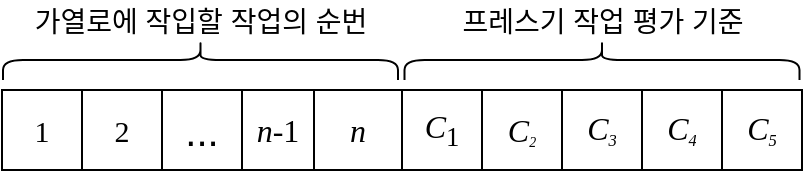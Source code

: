 <mxfile version="15.5.4" type="github"><diagram id="gFr691sdQ6GinaGu0FWh" name="Page-1"><mxGraphModel dx="915" dy="507" grid="1" gridSize="10" guides="1" tooltips="1" connect="1" arrows="1" fold="1" page="1" pageScale="1" pageWidth="827" pageHeight="1169" math="0" shadow="0"><root><mxCell id="0"/><mxCell id="1" parent="0"/><mxCell id="rmFUcFzzjlkstGjP6RBZ-2" value="" style="shape=table;html=1;whiteSpace=wrap;startSize=0;container=1;collapsible=0;childLayout=tableLayout;rounded=1;sketch=0;fontSize=16;" vertex="1" parent="1"><mxGeometry x="14" y="175" width="200" height="40" as="geometry"/></mxCell><mxCell id="rmFUcFzzjlkstGjP6RBZ-3" value="" style="shape=partialRectangle;html=1;whiteSpace=wrap;collapsible=0;dropTarget=0;pointerEvents=0;fillColor=none;top=0;left=0;bottom=0;right=0;points=[[0,0.5],[1,0.5]];portConstraint=eastwest;" vertex="1" parent="rmFUcFzzjlkstGjP6RBZ-2"><mxGeometry width="200" height="40" as="geometry"/></mxCell><mxCell id="rmFUcFzzjlkstGjP6RBZ-4" value="&lt;font style=&quot;font-size: 15px&quot; face=&quot;Times New Roman&quot;&gt;1&lt;/font&gt;" style="shape=partialRectangle;html=1;whiteSpace=wrap;connectable=0;fillColor=none;top=0;left=0;bottom=0;right=0;overflow=hidden;pointerEvents=1;" vertex="1" parent="rmFUcFzzjlkstGjP6RBZ-3"><mxGeometry width="40" height="40" as="geometry"><mxRectangle width="40" height="40" as="alternateBounds"/></mxGeometry></mxCell><mxCell id="rmFUcFzzjlkstGjP6RBZ-5" value="&lt;font size=&quot;1&quot; face=&quot;Times New Roman&quot;&gt;&lt;span style=&quot;font-weight: normal ; font-size: 15px&quot;&gt;2&lt;/span&gt;&lt;/font&gt;" style="shape=partialRectangle;html=1;whiteSpace=wrap;connectable=0;fillColor=none;top=0;left=0;bottom=0;right=0;overflow=hidden;pointerEvents=1;fontStyle=1" vertex="1" parent="rmFUcFzzjlkstGjP6RBZ-3"><mxGeometry x="40" width="40" height="40" as="geometry"><mxRectangle width="40" height="40" as="alternateBounds"/></mxGeometry></mxCell><mxCell id="rmFUcFzzjlkstGjP6RBZ-6" value="&lt;font style=&quot;font-size: 20px&quot;&gt;...&lt;/font&gt;" style="shape=partialRectangle;html=1;whiteSpace=wrap;connectable=0;fillColor=none;top=0;left=0;bottom=0;right=0;overflow=hidden;pointerEvents=1;" vertex="1" parent="rmFUcFzzjlkstGjP6RBZ-3"><mxGeometry x="80" width="40" height="40" as="geometry"><mxRectangle width="40" height="40" as="alternateBounds"/></mxGeometry></mxCell><mxCell id="rmFUcFzzjlkstGjP6RBZ-7" value="&lt;font face=&quot;Times New Roman&quot; style=&quot;font-size: 16px&quot;&gt;&lt;span&gt;&lt;i&gt;n-&lt;/i&gt;1&lt;/span&gt;&lt;/font&gt;" style="shape=partialRectangle;html=1;whiteSpace=wrap;connectable=0;fillColor=none;top=0;left=0;bottom=0;right=0;overflow=hidden;pointerEvents=1;" vertex="1" parent="rmFUcFzzjlkstGjP6RBZ-3"><mxGeometry x="120" width="36" height="40" as="geometry"><mxRectangle width="36" height="40" as="alternateBounds"/></mxGeometry></mxCell><mxCell id="rmFUcFzzjlkstGjP6RBZ-8" value="&lt;font style=&quot;font-size: 16px&quot; face=&quot;Times New Roman&quot;&gt;&lt;i&gt;n&lt;/i&gt;&lt;/font&gt;" style="shape=partialRectangle;html=1;whiteSpace=wrap;connectable=0;fillColor=none;top=0;left=0;bottom=0;right=0;overflow=hidden;pointerEvents=1;" vertex="1" parent="rmFUcFzzjlkstGjP6RBZ-3"><mxGeometry x="156" width="44" height="40" as="geometry"><mxRectangle width="44" height="40" as="alternateBounds"/></mxGeometry></mxCell><mxCell id="rmFUcFzzjlkstGjP6RBZ-9" value="" style="shape=table;html=1;whiteSpace=wrap;startSize=0;container=1;collapsible=0;childLayout=tableLayout;rounded=1;sketch=0;fontSize=16;" vertex="1" parent="1"><mxGeometry x="214" y="175" width="200" height="40" as="geometry"/></mxCell><mxCell id="rmFUcFzzjlkstGjP6RBZ-10" value="" style="shape=partialRectangle;html=1;whiteSpace=wrap;collapsible=0;dropTarget=0;pointerEvents=0;fillColor=none;top=0;left=0;bottom=0;right=0;points=[[0,0.5],[1,0.5]];portConstraint=eastwest;fontFamily=Times New Roman;" vertex="1" parent="rmFUcFzzjlkstGjP6RBZ-9"><mxGeometry width="200" height="40" as="geometry"/></mxCell><mxCell id="rmFUcFzzjlkstGjP6RBZ-11" value="&lt;font face=&quot;Times New Roman&quot; style=&quot;font-size: 16px&quot;&gt;&lt;i&gt;C&lt;/i&gt;&lt;sub&gt;1&lt;/sub&gt;&lt;/font&gt;" style="shape=partialRectangle;html=1;whiteSpace=wrap;connectable=0;fillColor=none;top=0;left=0;bottom=0;right=0;overflow=hidden;pointerEvents=1;" vertex="1" parent="rmFUcFzzjlkstGjP6RBZ-10"><mxGeometry width="40" height="40" as="geometry"><mxRectangle width="40" height="40" as="alternateBounds"/></mxGeometry></mxCell><mxCell id="rmFUcFzzjlkstGjP6RBZ-12" value="&lt;i style=&quot;font-family: &amp;#34;times new roman&amp;#34; ; font-size: 16px ; font-weight: 400&quot;&gt;C&lt;/i&gt;&lt;i style=&quot;font-family: &amp;#34;times new roman&amp;#34; ; font-weight: 400 ; font-size: 8.333px&quot;&gt;&lt;sub&gt;2&lt;/sub&gt;&lt;/i&gt;" style="shape=partialRectangle;html=1;whiteSpace=wrap;connectable=0;fillColor=none;top=0;left=0;bottom=0;right=0;overflow=hidden;pointerEvents=1;fontStyle=1" vertex="1" parent="rmFUcFzzjlkstGjP6RBZ-10"><mxGeometry x="40" width="40" height="40" as="geometry"><mxRectangle width="40" height="40" as="alternateBounds"/></mxGeometry></mxCell><mxCell id="rmFUcFzzjlkstGjP6RBZ-13" value="&lt;i style=&quot;font-family: &amp;#34;times new roman&amp;#34; ; font-size: 16px&quot;&gt;C&lt;/i&gt;&lt;i style=&quot;font-family: &amp;#34;times new roman&amp;#34; ; font-size: 10px&quot;&gt;&lt;sub&gt;3&lt;/sub&gt;&lt;/i&gt;" style="shape=partialRectangle;html=1;whiteSpace=wrap;connectable=0;fillColor=none;top=0;left=0;bottom=0;right=0;overflow=hidden;pointerEvents=1;" vertex="1" parent="rmFUcFzzjlkstGjP6RBZ-10"><mxGeometry x="80" width="40" height="40" as="geometry"><mxRectangle width="40" height="40" as="alternateBounds"/></mxGeometry></mxCell><mxCell id="rmFUcFzzjlkstGjP6RBZ-14" value="&lt;i style=&quot;font-family: &amp;#34;times new roman&amp;#34; ; font-size: 16px&quot;&gt;C&lt;/i&gt;&lt;i style=&quot;font-family: &amp;#34;times new roman&amp;#34; ; font-size: 10px&quot;&gt;&lt;sub&gt;4&lt;/sub&gt;&lt;/i&gt;" style="shape=partialRectangle;html=1;whiteSpace=wrap;connectable=0;fillColor=none;top=0;left=0;bottom=0;right=0;overflow=hidden;pointerEvents=1;" vertex="1" parent="rmFUcFzzjlkstGjP6RBZ-10"><mxGeometry x="120" width="40" height="40" as="geometry"><mxRectangle width="40" height="40" as="alternateBounds"/></mxGeometry></mxCell><mxCell id="rmFUcFzzjlkstGjP6RBZ-15" value="&lt;i style=&quot;font-family: &amp;#34;times new roman&amp;#34; ; font-size: 16px&quot;&gt;C&lt;/i&gt;&lt;i style=&quot;font-family: &amp;#34;times new roman&amp;#34; ; font-size: 10px&quot;&gt;&lt;sub&gt;5&lt;/sub&gt;&lt;/i&gt;" style="shape=partialRectangle;html=1;whiteSpace=wrap;connectable=0;fillColor=none;top=0;left=0;bottom=0;right=0;overflow=hidden;pointerEvents=1;" vertex="1" parent="rmFUcFzzjlkstGjP6RBZ-10"><mxGeometry x="160" width="40" height="40" as="geometry"><mxRectangle width="40" height="40" as="alternateBounds"/></mxGeometry></mxCell><mxCell id="rmFUcFzzjlkstGjP6RBZ-40" value="" style="shape=curlyBracket;whiteSpace=wrap;html=1;rounded=1;flipH=1;fontFamily=Times New Roman;fontSize=16;rotation=-90;" vertex="1" parent="1"><mxGeometry x="103.25" y="61.25" width="20" height="197.5" as="geometry"/></mxCell><mxCell id="rmFUcFzzjlkstGjP6RBZ-41" value="" style="shape=curlyBracket;whiteSpace=wrap;html=1;rounded=1;flipH=1;fontFamily=Times New Roman;fontSize=16;rotation=-90;" vertex="1" parent="1"><mxGeometry x="304" y="61.25" width="20" height="197.5" as="geometry"/></mxCell><mxCell id="rmFUcFzzjlkstGjP6RBZ-43" value="&lt;font style=&quot;background-color: rgb(255 , 255 , 255)&quot;&gt;&lt;font style=&quot;font-size: 14px&quot;&gt;가열로에 작입할 작업의 순번&lt;/font&gt;&lt;br&gt;&lt;/font&gt;" style="text;html=1;align=center;verticalAlign=middle;resizable=0;points=[];autosize=1;strokeColor=none;fillColor=none;fontSize=15;" vertex="1" parent="1"><mxGeometry x="13.25" y="130" width="200" height="20" as="geometry"/></mxCell><mxCell id="rmFUcFzzjlkstGjP6RBZ-44" value="&lt;font style=&quot;background-color: rgb(255 , 255 , 255)&quot;&gt;&lt;font style=&quot;font-size: 14px&quot;&gt;프레스기 작업 평가 기준&lt;/font&gt;&lt;br&gt;&lt;/font&gt;" style="text;html=1;align=center;verticalAlign=middle;resizable=0;points=[];autosize=1;strokeColor=none;fillColor=none;fontSize=15;" vertex="1" parent="1"><mxGeometry x="229" y="130" width="170" height="20" as="geometry"/></mxCell></root></mxGraphModel></diagram></mxfile>
